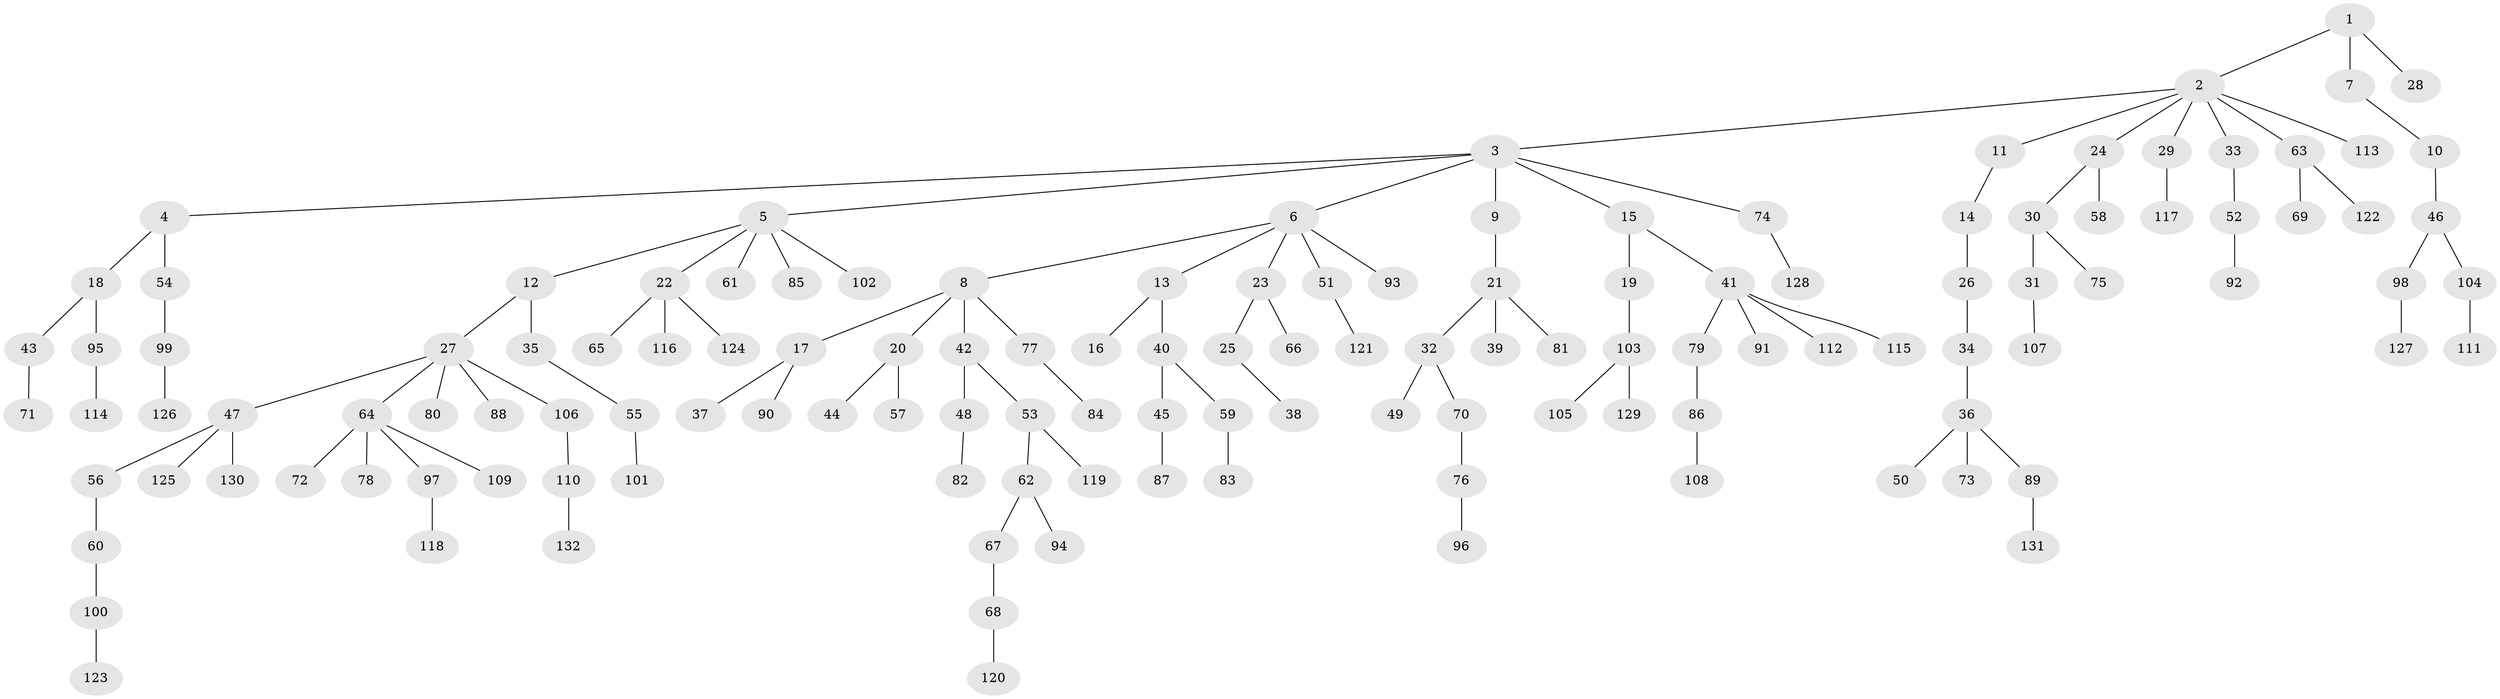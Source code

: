 // coarse degree distribution, {2: 0.3375, 7: 0.025, 3: 0.125, 5: 0.05, 1: 0.45, 4: 0.0125}
// Generated by graph-tools (version 1.1) at 2025/51/03/04/25 22:51:54]
// undirected, 132 vertices, 131 edges
graph export_dot {
  node [color=gray90,style=filled];
  1;
  2;
  3;
  4;
  5;
  6;
  7;
  8;
  9;
  10;
  11;
  12;
  13;
  14;
  15;
  16;
  17;
  18;
  19;
  20;
  21;
  22;
  23;
  24;
  25;
  26;
  27;
  28;
  29;
  30;
  31;
  32;
  33;
  34;
  35;
  36;
  37;
  38;
  39;
  40;
  41;
  42;
  43;
  44;
  45;
  46;
  47;
  48;
  49;
  50;
  51;
  52;
  53;
  54;
  55;
  56;
  57;
  58;
  59;
  60;
  61;
  62;
  63;
  64;
  65;
  66;
  67;
  68;
  69;
  70;
  71;
  72;
  73;
  74;
  75;
  76;
  77;
  78;
  79;
  80;
  81;
  82;
  83;
  84;
  85;
  86;
  87;
  88;
  89;
  90;
  91;
  92;
  93;
  94;
  95;
  96;
  97;
  98;
  99;
  100;
  101;
  102;
  103;
  104;
  105;
  106;
  107;
  108;
  109;
  110;
  111;
  112;
  113;
  114;
  115;
  116;
  117;
  118;
  119;
  120;
  121;
  122;
  123;
  124;
  125;
  126;
  127;
  128;
  129;
  130;
  131;
  132;
  1 -- 2;
  1 -- 7;
  1 -- 28;
  2 -- 3;
  2 -- 11;
  2 -- 24;
  2 -- 29;
  2 -- 33;
  2 -- 63;
  2 -- 113;
  3 -- 4;
  3 -- 5;
  3 -- 6;
  3 -- 9;
  3 -- 15;
  3 -- 74;
  4 -- 18;
  4 -- 54;
  5 -- 12;
  5 -- 22;
  5 -- 61;
  5 -- 85;
  5 -- 102;
  6 -- 8;
  6 -- 13;
  6 -- 23;
  6 -- 51;
  6 -- 93;
  7 -- 10;
  8 -- 17;
  8 -- 20;
  8 -- 42;
  8 -- 77;
  9 -- 21;
  10 -- 46;
  11 -- 14;
  12 -- 27;
  12 -- 35;
  13 -- 16;
  13 -- 40;
  14 -- 26;
  15 -- 19;
  15 -- 41;
  17 -- 37;
  17 -- 90;
  18 -- 43;
  18 -- 95;
  19 -- 103;
  20 -- 44;
  20 -- 57;
  21 -- 32;
  21 -- 39;
  21 -- 81;
  22 -- 65;
  22 -- 116;
  22 -- 124;
  23 -- 25;
  23 -- 66;
  24 -- 30;
  24 -- 58;
  25 -- 38;
  26 -- 34;
  27 -- 47;
  27 -- 64;
  27 -- 80;
  27 -- 88;
  27 -- 106;
  29 -- 117;
  30 -- 31;
  30 -- 75;
  31 -- 107;
  32 -- 49;
  32 -- 70;
  33 -- 52;
  34 -- 36;
  35 -- 55;
  36 -- 50;
  36 -- 73;
  36 -- 89;
  40 -- 45;
  40 -- 59;
  41 -- 79;
  41 -- 91;
  41 -- 112;
  41 -- 115;
  42 -- 48;
  42 -- 53;
  43 -- 71;
  45 -- 87;
  46 -- 98;
  46 -- 104;
  47 -- 56;
  47 -- 125;
  47 -- 130;
  48 -- 82;
  51 -- 121;
  52 -- 92;
  53 -- 62;
  53 -- 119;
  54 -- 99;
  55 -- 101;
  56 -- 60;
  59 -- 83;
  60 -- 100;
  62 -- 67;
  62 -- 94;
  63 -- 69;
  63 -- 122;
  64 -- 72;
  64 -- 78;
  64 -- 97;
  64 -- 109;
  67 -- 68;
  68 -- 120;
  70 -- 76;
  74 -- 128;
  76 -- 96;
  77 -- 84;
  79 -- 86;
  86 -- 108;
  89 -- 131;
  95 -- 114;
  97 -- 118;
  98 -- 127;
  99 -- 126;
  100 -- 123;
  103 -- 105;
  103 -- 129;
  104 -- 111;
  106 -- 110;
  110 -- 132;
}
